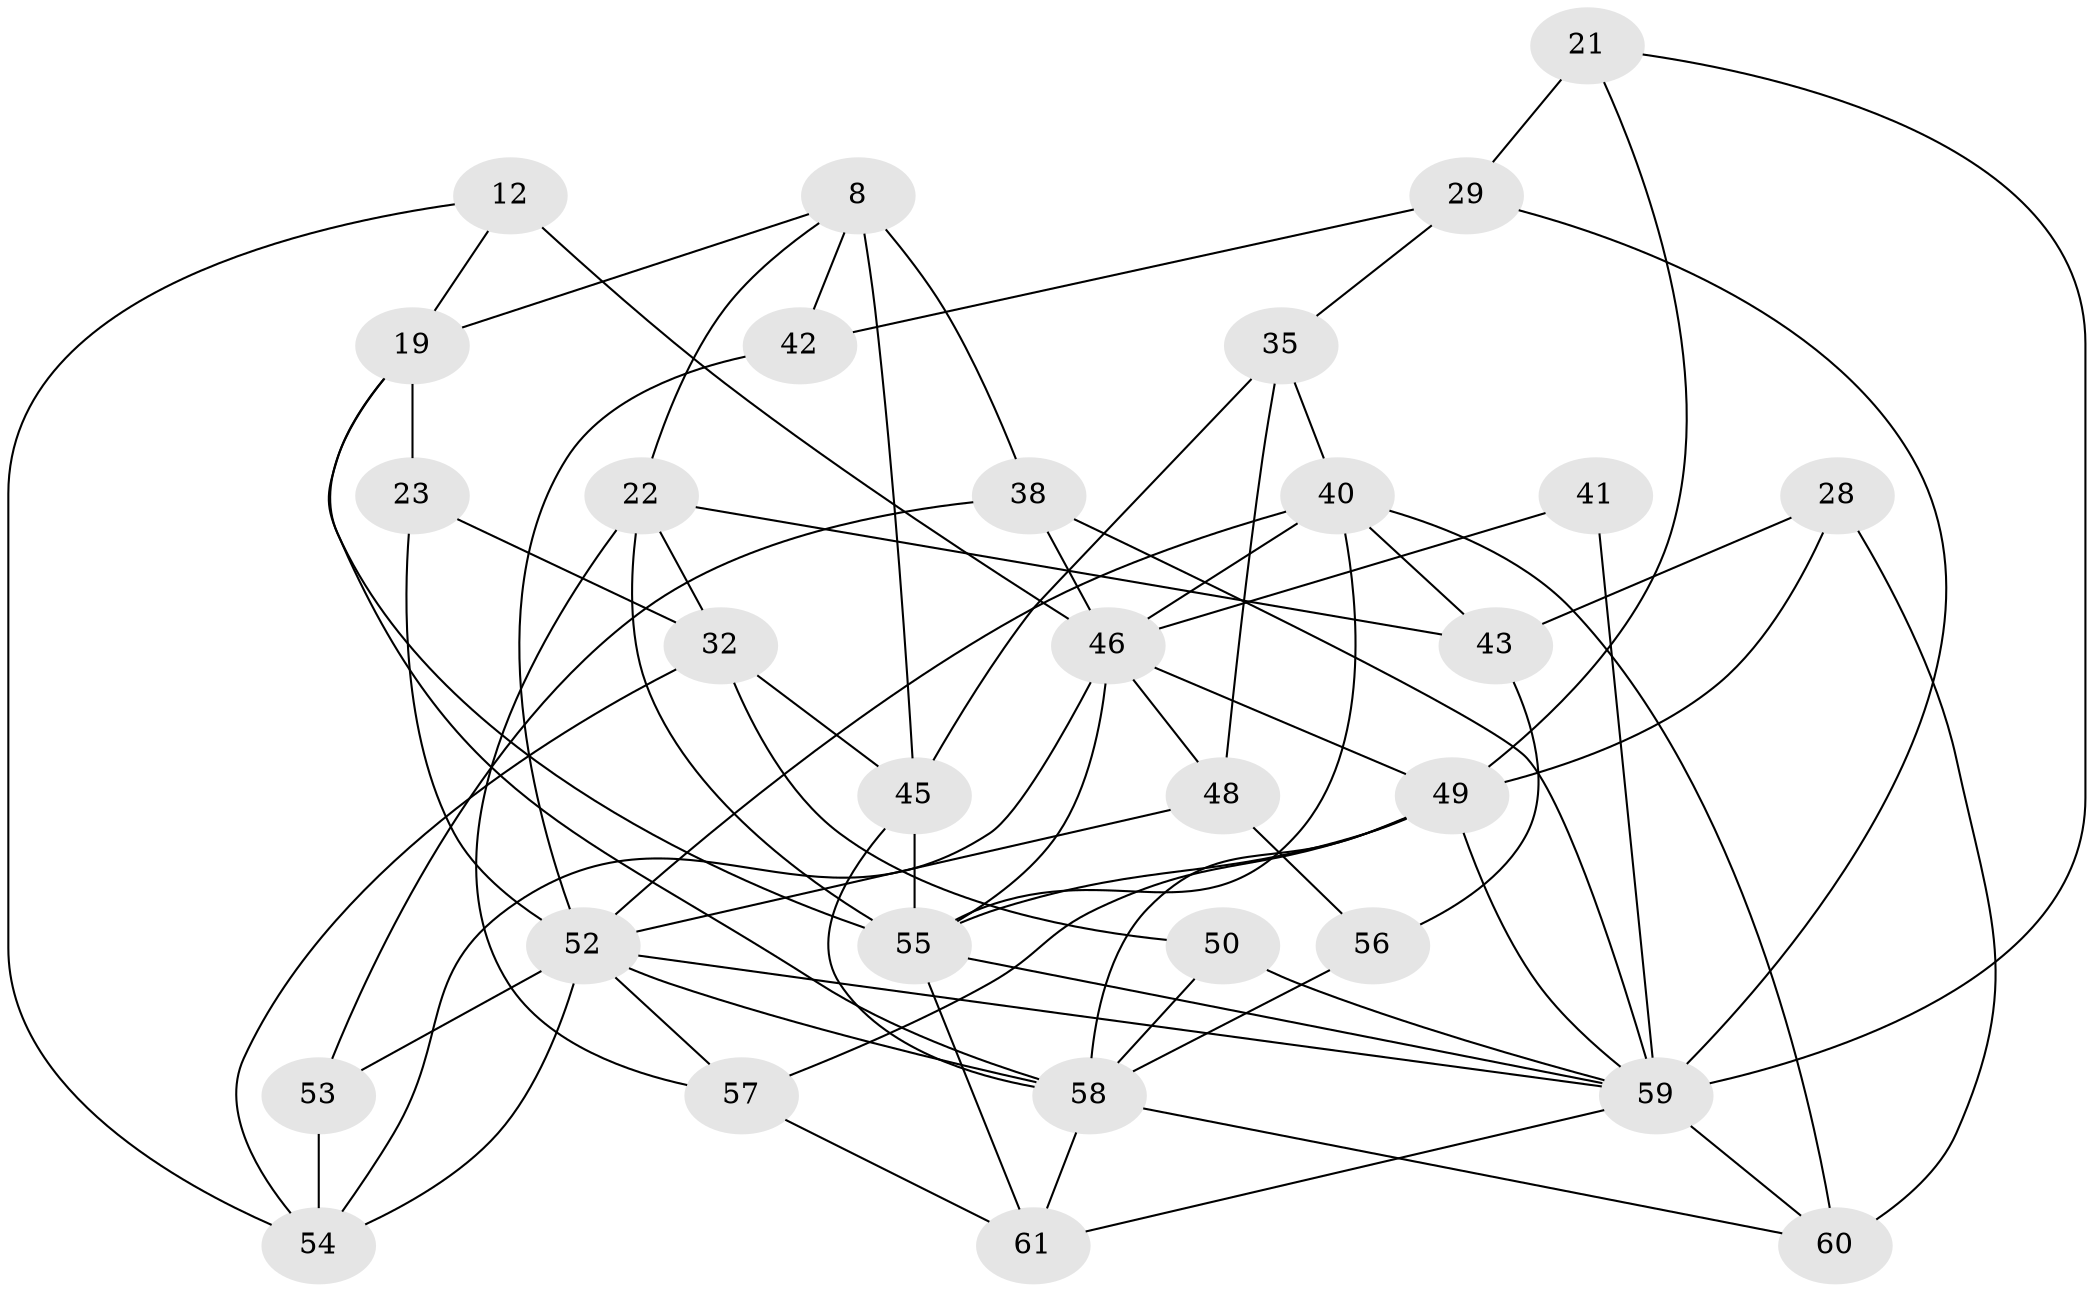 // original degree distribution, {4: 1.0}
// Generated by graph-tools (version 1.1) at 2025/58/03/09/25 04:58:31]
// undirected, 30 vertices, 72 edges
graph export_dot {
graph [start="1"]
  node [color=gray90,style=filled];
  8 [super="+1"];
  12;
  19 [super="+13"];
  21;
  22 [super="+10"];
  23;
  28;
  29 [super="+16"];
  32 [super="+26"];
  35;
  38;
  40 [super="+3+9"];
  41 [super="+15"];
  42;
  43 [super="+2"];
  45 [super="+27"];
  46 [super="+6+18+11"];
  48 [super="+44"];
  49 [super="+5+33"];
  50;
  52 [super="+14+39"];
  53;
  54 [super="+36"];
  55 [super="+24+30"];
  56;
  57;
  58 [super="+25"];
  59 [super="+47+51"];
  60;
  61;
  8 -- 38;
  8 -- 19;
  8 -- 42;
  8 -- 45 [weight=2];
  8 -- 22;
  12 -- 19;
  12 -- 54;
  12 -- 46 [weight=2];
  19 -- 23 [weight=2];
  19 -- 55;
  19 -- 58;
  21 -- 49;
  21 -- 29 [weight=2];
  21 -- 59;
  22 -- 43 [weight=2];
  22 -- 57;
  22 -- 32;
  22 -- 55;
  23 -- 32;
  23 -- 52;
  28 -- 43 [weight=2];
  28 -- 60;
  28 -- 49;
  29 -- 35;
  29 -- 42 [weight=2];
  29 -- 59;
  32 -- 54;
  32 -- 50 [weight=2];
  32 -- 45;
  35 -- 40;
  35 -- 48;
  35 -- 45;
  38 -- 59;
  38 -- 53;
  38 -- 46;
  40 -- 60;
  40 -- 43;
  40 -- 46 [weight=2];
  40 -- 52 [weight=2];
  40 -- 55;
  41 -- 59 [weight=4];
  41 -- 46 [weight=2];
  42 -- 52;
  43 -- 56;
  45 -- 58;
  45 -- 55;
  46 -- 49 [weight=2];
  46 -- 48;
  46 -- 54;
  46 -- 55;
  48 -- 56 [weight=2];
  48 -- 52 [weight=2];
  49 -- 58;
  49 -- 57;
  49 -- 59;
  49 -- 55;
  50 -- 59;
  50 -- 58;
  52 -- 53;
  52 -- 57;
  52 -- 54;
  52 -- 59 [weight=2];
  52 -- 58;
  53 -- 54 [weight=2];
  55 -- 61;
  55 -- 59;
  56 -- 58;
  57 -- 61;
  58 -- 60;
  58 -- 61;
  59 -- 60;
  59 -- 61;
}
